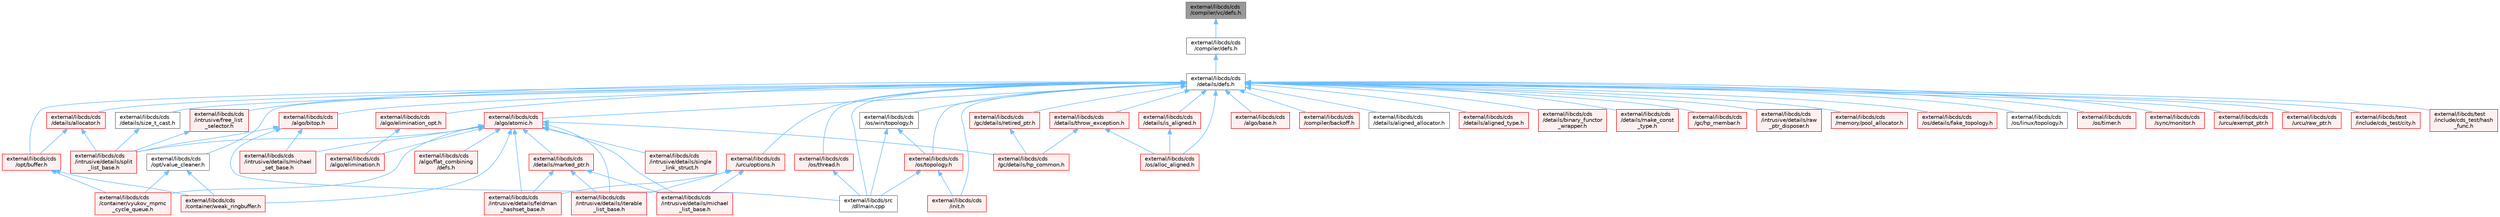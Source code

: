 digraph "external/libcds/cds/compiler/vc/defs.h"
{
 // LATEX_PDF_SIZE
  bgcolor="transparent";
  edge [fontname=Helvetica,fontsize=10,labelfontname=Helvetica,labelfontsize=10];
  node [fontname=Helvetica,fontsize=10,shape=box,height=0.2,width=0.4];
  Node1 [id="Node000001",label="external/libcds/cds\l/compiler/vc/defs.h",height=0.2,width=0.4,color="gray40", fillcolor="grey60", style="filled", fontcolor="black",tooltip=" "];
  Node1 -> Node2 [id="edge1_Node000001_Node000002",dir="back",color="steelblue1",style="solid",tooltip=" "];
  Node2 [id="Node000002",label="external/libcds/cds\l/compiler/defs.h",height=0.2,width=0.4,color="grey40", fillcolor="white", style="filled",URL="$compiler_2defs_8h.html",tooltip=" "];
  Node2 -> Node3 [id="edge2_Node000002_Node000003",dir="back",color="steelblue1",style="solid",tooltip=" "];
  Node3 [id="Node000003",label="external/libcds/cds\l/details/defs.h",height=0.2,width=0.4,color="grey40", fillcolor="white", style="filled",URL="$details_2defs_8h.html",tooltip=" "];
  Node3 -> Node4 [id="edge3_Node000003_Node000004",dir="back",color="steelblue1",style="solid",tooltip=" "];
  Node4 [id="Node000004",label="external/libcds/cds\l/algo/atomic.h",height=0.2,width=0.4,color="red", fillcolor="#FFF0F0", style="filled",URL="$external_2libcds_2cds_2algo_2atomic_8h.html",tooltip=" "];
  Node4 -> Node5 [id="edge4_Node000004_Node000005",dir="back",color="steelblue1",style="solid",tooltip=" "];
  Node5 [id="Node000005",label="external/libcds/cds\l/algo/elimination.h",height=0.2,width=0.4,color="red", fillcolor="#FFF0F0", style="filled",URL="$elimination_8h.html",tooltip=" "];
  Node4 -> Node20 [id="edge5_Node000004_Node000020",dir="back",color="steelblue1",style="solid",tooltip=" "];
  Node20 [id="Node000020",label="external/libcds/cds\l/algo/flat_combining\l/defs.h",height=0.2,width=0.4,color="red", fillcolor="#FFF0F0", style="filled",URL="$algo_2flat__combining_2defs_8h.html",tooltip=" "];
  Node4 -> Node53 [id="edge6_Node000004_Node000053",dir="back",color="steelblue1",style="solid",tooltip=" "];
  Node53 [id="Node000053",label="external/libcds/cds\l/container/vyukov_mpmc\l_cycle_queue.h",height=0.2,width=0.4,color="red", fillcolor="#FFF0F0", style="filled",URL="$container_2vyukov__mpmc__cycle__queue_8h.html",tooltip=" "];
  Node4 -> Node311 [id="edge7_Node000004_Node000311",dir="back",color="steelblue1",style="solid",tooltip=" "];
  Node311 [id="Node000311",label="external/libcds/cds\l/container/weak_ringbuffer.h",height=0.2,width=0.4,color="red", fillcolor="#FFF0F0", style="filled",URL="$weak__ringbuffer_8h.html",tooltip=" "];
  Node4 -> Node313 [id="edge8_Node000004_Node000313",dir="back",color="steelblue1",style="solid",tooltip=" "];
  Node313 [id="Node000313",label="external/libcds/cds\l/details/marked_ptr.h",height=0.2,width=0.4,color="red", fillcolor="#FFF0F0", style="filled",URL="$marked__ptr_8h.html",tooltip=" "];
  Node313 -> Node473 [id="edge9_Node000313_Node000473",dir="back",color="steelblue1",style="solid",tooltip=" "];
  Node473 [id="Node000473",label="external/libcds/cds\l/intrusive/details/feldman\l_hashset_base.h",height=0.2,width=0.4,color="red", fillcolor="#FFF0F0", style="filled",URL="$intrusive_2details_2feldman__hashset__base_8h.html",tooltip=" "];
  Node313 -> Node488 [id="edge10_Node000313_Node000488",dir="back",color="steelblue1",style="solid",tooltip=" "];
  Node488 [id="Node000488",label="external/libcds/cds\l/intrusive/details/iterable\l_list_base.h",height=0.2,width=0.4,color="red", fillcolor="#FFF0F0", style="filled",URL="$intrusive_2details_2iterable__list__base_8h.html",tooltip=" "];
  Node313 -> Node534 [id="edge11_Node000313_Node000534",dir="back",color="steelblue1",style="solid",tooltip=" "];
  Node534 [id="Node000534",label="external/libcds/cds\l/intrusive/details/michael\l_list_base.h",height=0.2,width=0.4,color="red", fillcolor="#FFF0F0", style="filled",URL="$intrusive_2details_2michael__list__base_8h.html",tooltip=" "];
  Node4 -> Node938 [id="edge12_Node000004_Node000938",dir="back",color="steelblue1",style="solid",tooltip=" "];
  Node938 [id="Node000938",label="external/libcds/cds\l/gc/details/hp_common.h",height=0.2,width=0.4,color="red", fillcolor="#FFF0F0", style="filled",URL="$hp__common_8h.html",tooltip=" "];
  Node4 -> Node473 [id="edge13_Node000004_Node000473",dir="back",color="steelblue1",style="solid",tooltip=" "];
  Node4 -> Node488 [id="edge14_Node000004_Node000488",dir="back",color="steelblue1",style="solid",tooltip=" "];
  Node4 -> Node534 [id="edge15_Node000004_Node000534",dir="back",color="steelblue1",style="solid",tooltip=" "];
  Node4 -> Node939 [id="edge16_Node000004_Node000939",dir="back",color="steelblue1",style="solid",tooltip=" "];
  Node939 [id="Node000939",label="external/libcds/cds\l/intrusive/details/michael\l_set_base.h",height=0.2,width=0.4,color="red", fillcolor="#FFF0F0", style="filled",URL="$intrusive_2details_2michael__set__base_8h.html",tooltip=" "];
  Node4 -> Node388 [id="edge17_Node000004_Node000388",dir="back",color="steelblue1",style="solid",tooltip=" "];
  Node388 [id="Node000388",label="external/libcds/cds\l/intrusive/details/single\l_link_struct.h",height=0.2,width=0.4,color="red", fillcolor="#FFF0F0", style="filled",URL="$single__link__struct_8h.html",tooltip=" "];
  Node4 -> Node948 [id="edge18_Node000004_Node000948",dir="back",color="steelblue1",style="solid",tooltip=" "];
  Node948 [id="Node000948",label="external/libcds/cds\l/intrusive/details/split\l_list_base.h",height=0.2,width=0.4,color="red", fillcolor="#FFF0F0", style="filled",URL="$intrusive_2details_2split__list__base_8h.html",tooltip=" "];
  Node3 -> Node1117 [id="edge19_Node000003_Node001117",dir="back",color="steelblue1",style="solid",tooltip=" "];
  Node1117 [id="Node001117",label="external/libcds/cds\l/algo/base.h",height=0.2,width=0.4,color="red", fillcolor="#FFF0F0", style="filled",URL="$external_2libcds_2cds_2algo_2base_8h.html",tooltip=" "];
  Node3 -> Node1123 [id="edge20_Node000003_Node001123",dir="back",color="steelblue1",style="solid",tooltip=" "];
  Node1123 [id="Node001123",label="external/libcds/cds\l/algo/bitop.h",height=0.2,width=0.4,color="red", fillcolor="#FFF0F0", style="filled",URL="$algo_2bitop_8h.html",tooltip=" "];
  Node1123 -> Node939 [id="edge21_Node001123_Node000939",dir="back",color="steelblue1",style="solid",tooltip=" "];
  Node1123 -> Node948 [id="edge22_Node001123_Node000948",dir="back",color="steelblue1",style="solid",tooltip=" "];
  Node1123 -> Node1134 [id="edge23_Node001123_Node001134",dir="back",color="steelblue1",style="solid",tooltip=" "];
  Node1134 [id="Node001134",label="external/libcds/src\l/dllmain.cpp",height=0.2,width=0.4,color="grey40", fillcolor="white", style="filled",URL="$dllmain_8cpp.html",tooltip=" "];
  Node3 -> Node1135 [id="edge24_Node000003_Node001135",dir="back",color="steelblue1",style="solid",tooltip=" "];
  Node1135 [id="Node001135",label="external/libcds/cds\l/algo/elimination_opt.h",height=0.2,width=0.4,color="red", fillcolor="#FFF0F0", style="filled",URL="$elimination__opt_8h.html",tooltip=" "];
  Node1135 -> Node5 [id="edge25_Node001135_Node000005",dir="back",color="steelblue1",style="solid",tooltip=" "];
  Node3 -> Node1136 [id="edge26_Node000003_Node001136",dir="back",color="steelblue1",style="solid",tooltip=" "];
  Node1136 [id="Node001136",label="external/libcds/cds\l/compiler/backoff.h",height=0.2,width=0.4,color="red", fillcolor="#FFF0F0", style="filled",URL="$backoff_8h.html",tooltip=" "];
  Node3 -> Node1128 [id="edge27_Node000003_Node001128",dir="back",color="steelblue1",style="solid",tooltip=" "];
  Node1128 [id="Node001128",label="external/libcds/cds\l/details/aligned_allocator.h",height=0.2,width=0.4,color="grey40", fillcolor="white", style="filled",URL="$aligned__allocator_8h.html",tooltip=" "];
  Node3 -> Node1138 [id="edge28_Node000003_Node001138",dir="back",color="steelblue1",style="solid",tooltip=" "];
  Node1138 [id="Node001138",label="external/libcds/cds\l/details/aligned_type.h",height=0.2,width=0.4,color="red", fillcolor="#FFF0F0", style="filled",URL="$aligned__type_8h.html",tooltip=" "];
  Node3 -> Node1129 [id="edge29_Node000003_Node001129",dir="back",color="steelblue1",style="solid",tooltip=" "];
  Node1129 [id="Node001129",label="external/libcds/cds\l/details/allocator.h",height=0.2,width=0.4,color="red", fillcolor="#FFF0F0", style="filled",URL="$external_2libcds_2cds_2details_2allocator_8h.html",tooltip=" "];
  Node1129 -> Node948 [id="edge30_Node001129_Node000948",dir="back",color="steelblue1",style="solid",tooltip=" "];
  Node1129 -> Node1125 [id="edge31_Node001129_Node001125",dir="back",color="steelblue1",style="solid",tooltip=" "];
  Node1125 [id="Node001125",label="external/libcds/cds\l/opt/buffer.h",height=0.2,width=0.4,color="red", fillcolor="#FFF0F0", style="filled",URL="$external_2libcds_2cds_2opt_2buffer_8h.html",tooltip=" "];
  Node1125 -> Node53 [id="edge32_Node001125_Node000053",dir="back",color="steelblue1",style="solid",tooltip=" "];
  Node1125 -> Node311 [id="edge33_Node001125_Node000311",dir="back",color="steelblue1",style="solid",tooltip=" "];
  Node3 -> Node1139 [id="edge34_Node000003_Node001139",dir="back",color="steelblue1",style="solid",tooltip=" "];
  Node1139 [id="Node001139",label="external/libcds/cds\l/details/binary_functor\l_wrapper.h",height=0.2,width=0.4,color="red", fillcolor="#FFF0F0", style="filled",URL="$binary__functor__wrapper_8h.html",tooltip=" "];
  Node3 -> Node1145 [id="edge35_Node000003_Node001145",dir="back",color="steelblue1",style="solid",tooltip=" "];
  Node1145 [id="Node001145",label="external/libcds/cds\l/details/is_aligned.h",height=0.2,width=0.4,color="red", fillcolor="#FFF0F0", style="filled",URL="$is__aligned_8h.html",tooltip=" "];
  Node1145 -> Node1126 [id="edge36_Node001145_Node001126",dir="back",color="steelblue1",style="solid",tooltip=" "];
  Node1126 [id="Node001126",label="external/libcds/cds\l/os/alloc_aligned.h",height=0.2,width=0.4,color="red", fillcolor="#FFF0F0", style="filled",URL="$alloc__aligned_8h.html",tooltip=" "];
  Node3 -> Node1151 [id="edge37_Node000003_Node001151",dir="back",color="steelblue1",style="solid",tooltip=" "];
  Node1151 [id="Node001151",label="external/libcds/cds\l/details/make_const\l_type.h",height=0.2,width=0.4,color="red", fillcolor="#FFF0F0", style="filled",URL="$make__const__type_8h.html",tooltip=" "];
  Node3 -> Node1152 [id="edge38_Node000003_Node001152",dir="back",color="steelblue1",style="solid",tooltip=" "];
  Node1152 [id="Node001152",label="external/libcds/cds\l/details/size_t_cast.h",height=0.2,width=0.4,color="grey40", fillcolor="white", style="filled",URL="$size__t__cast_8h.html",tooltip=" "];
  Node1152 -> Node948 [id="edge39_Node001152_Node000948",dir="back",color="steelblue1",style="solid",tooltip=" "];
  Node3 -> Node1153 [id="edge40_Node000003_Node001153",dir="back",color="steelblue1",style="solid",tooltip=" "];
  Node1153 [id="Node001153",label="external/libcds/cds\l/details/throw_exception.h",height=0.2,width=0.4,color="red", fillcolor="#FFF0F0", style="filled",URL="$throw__exception_8h.html",tooltip=" "];
  Node1153 -> Node938 [id="edge41_Node001153_Node000938",dir="back",color="steelblue1",style="solid",tooltip=" "];
  Node1153 -> Node1126 [id="edge42_Node001153_Node001126",dir="back",color="steelblue1",style="solid",tooltip=" "];
  Node3 -> Node1155 [id="edge43_Node000003_Node001155",dir="back",color="steelblue1",style="solid",tooltip=" "];
  Node1155 [id="Node001155",label="external/libcds/cds\l/gc/details/retired_ptr.h",height=0.2,width=0.4,color="red", fillcolor="#FFF0F0", style="filled",URL="$retired__ptr_8h.html",tooltip=" "];
  Node1155 -> Node938 [id="edge44_Node001155_Node000938",dir="back",color="steelblue1",style="solid",tooltip=" "];
  Node3 -> Node1156 [id="edge45_Node000003_Node001156",dir="back",color="steelblue1",style="solid",tooltip=" "];
  Node1156 [id="Node001156",label="external/libcds/cds\l/gc/hp_membar.h",height=0.2,width=0.4,color="red", fillcolor="#FFF0F0", style="filled",URL="$hp__membar_8h.html",tooltip=" "];
  Node3 -> Node892 [id="edge46_Node000003_Node000892",dir="back",color="steelblue1",style="solid",tooltip=" "];
  Node892 [id="Node000892",label="external/libcds/cds\l/init.h",height=0.2,width=0.4,color="red", fillcolor="#FFF0F0", style="filled",URL="$init_8h.html",tooltip=" "];
  Node3 -> Node1157 [id="edge47_Node000003_Node001157",dir="back",color="steelblue1",style="solid",tooltip=" "];
  Node1157 [id="Node001157",label="external/libcds/cds\l/intrusive/details/raw\l_ptr_disposer.h",height=0.2,width=0.4,color="red", fillcolor="#FFF0F0", style="filled",URL="$raw__ptr__disposer_8h.html",tooltip=" "];
  Node3 -> Node962 [id="edge48_Node000003_Node000962",dir="back",color="steelblue1",style="solid",tooltip=" "];
  Node962 [id="Node000962",label="external/libcds/cds\l/intrusive/free_list\l_selector.h",height=0.2,width=0.4,color="red", fillcolor="#FFF0F0", style="filled",URL="$free__list__selector_8h.html",tooltip=" "];
  Node962 -> Node948 [id="edge49_Node000962_Node000948",dir="back",color="steelblue1",style="solid",tooltip=" "];
  Node3 -> Node1158 [id="edge50_Node000003_Node001158",dir="back",color="steelblue1",style="solid",tooltip=" "];
  Node1158 [id="Node001158",label="external/libcds/cds\l/memory/pool_allocator.h",height=0.2,width=0.4,color="red", fillcolor="#FFF0F0", style="filled",URL="$pool__allocator_8h.html",tooltip=" "];
  Node3 -> Node1125 [id="edge51_Node000003_Node001125",dir="back",color="steelblue1",style="solid",tooltip=" "];
  Node3 -> Node1159 [id="edge52_Node000003_Node001159",dir="back",color="steelblue1",style="solid",tooltip=" "];
  Node1159 [id="Node001159",label="external/libcds/cds\l/opt/value_cleaner.h",height=0.2,width=0.4,color="grey40", fillcolor="white", style="filled",URL="$value__cleaner_8h.html",tooltip=" "];
  Node1159 -> Node53 [id="edge53_Node001159_Node000053",dir="back",color="steelblue1",style="solid",tooltip=" "];
  Node1159 -> Node311 [id="edge54_Node001159_Node000311",dir="back",color="steelblue1",style="solid",tooltip=" "];
  Node3 -> Node1126 [id="edge55_Node000003_Node001126",dir="back",color="steelblue1",style="solid",tooltip=" "];
  Node3 -> Node894 [id="edge56_Node000003_Node000894",dir="back",color="steelblue1",style="solid",tooltip=" "];
  Node894 [id="Node000894",label="external/libcds/cds\l/os/details/fake_topology.h",height=0.2,width=0.4,color="red", fillcolor="#FFF0F0", style="filled",URL="$details_2fake__topology_8h.html",tooltip=" "];
  Node3 -> Node899 [id="edge57_Node000003_Node000899",dir="back",color="steelblue1",style="solid",tooltip=" "];
  Node899 [id="Node000899",label="external/libcds/cds\l/os/linux/topology.h",height=0.2,width=0.4,color="grey40", fillcolor="white", style="filled",URL="$linux_2topology_8h.html",tooltip=" "];
  Node3 -> Node1160 [id="edge58_Node000003_Node001160",dir="back",color="steelblue1",style="solid",tooltip=" "];
  Node1160 [id="Node001160",label="external/libcds/cds\l/os/thread.h",height=0.2,width=0.4,color="red", fillcolor="#FFF0F0", style="filled",URL="$cds_2os_2thread_8h.html",tooltip=" "];
  Node1160 -> Node1134 [id="edge59_Node001160_Node001134",dir="back",color="steelblue1",style="solid",tooltip=" "];
  Node3 -> Node1161 [id="edge60_Node000003_Node001161",dir="back",color="steelblue1",style="solid",tooltip=" "];
  Node1161 [id="Node001161",label="external/libcds/cds\l/os/timer.h",height=0.2,width=0.4,color="red", fillcolor="#FFF0F0", style="filled",URL="$timer_8h.html",tooltip=" "];
  Node3 -> Node1162 [id="edge61_Node000003_Node001162",dir="back",color="steelblue1",style="solid",tooltip=" "];
  Node1162 [id="Node001162",label="external/libcds/cds\l/os/topology.h",height=0.2,width=0.4,color="red", fillcolor="#FFF0F0", style="filled",URL="$topology_8h.html",tooltip=" "];
  Node1162 -> Node892 [id="edge62_Node001162_Node000892",dir="back",color="steelblue1",style="solid",tooltip=" "];
  Node1162 -> Node1134 [id="edge63_Node001162_Node001134",dir="back",color="steelblue1",style="solid",tooltip=" "];
  Node3 -> Node1165 [id="edge64_Node000003_Node001165",dir="back",color="steelblue1",style="solid",tooltip=" "];
  Node1165 [id="Node001165",label="external/libcds/cds\l/os/win/topology.h",height=0.2,width=0.4,color="grey40", fillcolor="white", style="filled",URL="$win_2topology_8h.html",tooltip=" "];
  Node1165 -> Node1162 [id="edge65_Node001165_Node001162",dir="back",color="steelblue1",style="solid",tooltip=" "];
  Node1165 -> Node1134 [id="edge66_Node001165_Node001134",dir="back",color="steelblue1",style="solid",tooltip=" "];
  Node3 -> Node1166 [id="edge67_Node000003_Node001166",dir="back",color="steelblue1",style="solid",tooltip=" "];
  Node1166 [id="Node001166",label="external/libcds/cds\l/sync/monitor.h",height=0.2,width=0.4,color="red", fillcolor="#FFF0F0", style="filled",URL="$monitor_8h.html",tooltip=" "];
  Node3 -> Node1168 [id="edge68_Node000003_Node001168",dir="back",color="steelblue1",style="solid",tooltip=" "];
  Node1168 [id="Node001168",label="external/libcds/cds\l/urcu/exempt_ptr.h",height=0.2,width=0.4,color="red", fillcolor="#FFF0F0", style="filled",URL="$exempt__ptr_8h.html",tooltip=" "];
  Node3 -> Node1169 [id="edge69_Node000003_Node001169",dir="back",color="steelblue1",style="solid",tooltip=" "];
  Node1169 [id="Node001169",label="external/libcds/cds\l/urcu/options.h",height=0.2,width=0.4,color="red", fillcolor="#FFF0F0", style="filled",URL="$urcu_2options_8h.html",tooltip=" "];
  Node1169 -> Node473 [id="edge70_Node001169_Node000473",dir="back",color="steelblue1",style="solid",tooltip=" "];
  Node1169 -> Node488 [id="edge71_Node001169_Node000488",dir="back",color="steelblue1",style="solid",tooltip=" "];
  Node1169 -> Node534 [id="edge72_Node001169_Node000534",dir="back",color="steelblue1",style="solid",tooltip=" "];
  Node3 -> Node1170 [id="edge73_Node000003_Node001170",dir="back",color="steelblue1",style="solid",tooltip=" "];
  Node1170 [id="Node001170",label="external/libcds/cds\l/urcu/raw_ptr.h",height=0.2,width=0.4,color="red", fillcolor="#FFF0F0", style="filled",URL="$raw__ptr_8h.html",tooltip=" "];
  Node3 -> Node1134 [id="edge74_Node000003_Node001134",dir="back",color="steelblue1",style="solid",tooltip=" "];
  Node3 -> Node1171 [id="edge75_Node000003_Node001171",dir="back",color="steelblue1",style="solid",tooltip=" "];
  Node1171 [id="Node001171",label="external/libcds/test\l/include/cds_test/city.h",height=0.2,width=0.4,color="red", fillcolor="#FFF0F0", style="filled",URL="$include_2cds__test_2city_8h.html",tooltip=" "];
  Node3 -> Node1176 [id="edge76_Node000003_Node001176",dir="back",color="steelblue1",style="solid",tooltip=" "];
  Node1176 [id="Node001176",label="external/libcds/test\l/include/cds_test/hash\l_func.h",height=0.2,width=0.4,color="red", fillcolor="#FFF0F0", style="filled",URL="$hash__func_8h.html",tooltip=" "];
}
